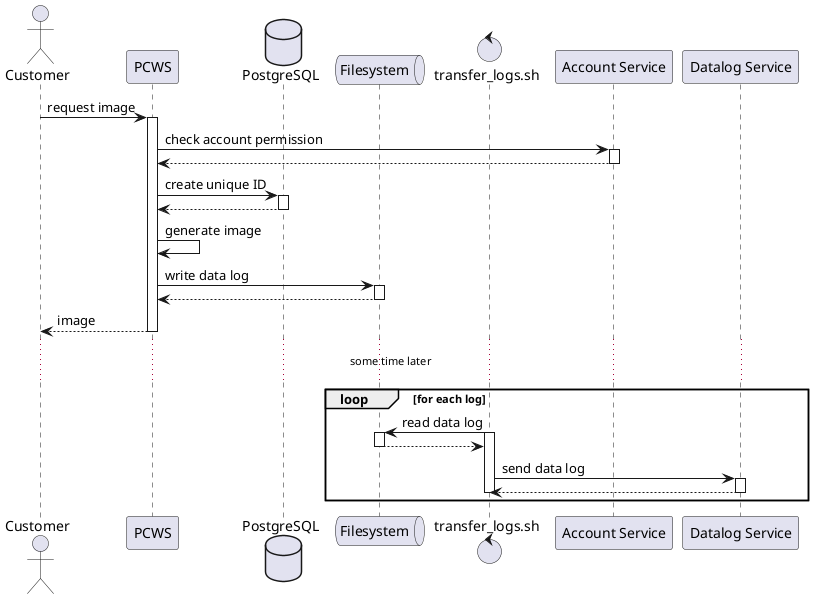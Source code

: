@startuml

actor Customer
participant PCWS
database PostgreSQL
queue Filesystem
control transfer_logs.sh
participant "Account Service" as AccountService
participant "Datalog Service" as DatalogService

Customer -> PCWS: request image
activate PCWS


PCWS -> AccountService: check account permission
activate AccountService
PCWS <-- AccountService
deactivate AccountService

PCWS -> PostgreSQL: create unique ID
activate PostgreSQL
PCWS <-- PostgreSQL
deactivate PostgreSQL
PCWS -> PCWS: generate image

PCWS -> Filesystem: write data log
activate Filesystem
PCWS <-- Filesystem
deactivate Filesystem

Customer <-- PCWS: image
deactivate PCWS

... some time later ...


loop for each log
  transfer_logs.sh -> Filesystem: read data log
  activate transfer_logs.sh
  activate Filesystem
  transfer_logs.sh <-- Filesystem
  deactivate Filesystem
  transfer_logs.sh -> DatalogService: send data log
  activate DatalogService
  transfer_logs.sh <-- DatalogService
  deactivate DatalogService
  deactivate transfer_logs.sh
end log
@enduml